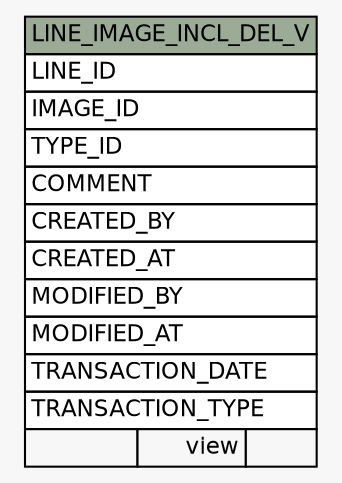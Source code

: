 // dot 2.38.0 on Windows 10 10.0
// SchemaSpy rev Unknown
digraph "LINE_IMAGE_INCL_DEL_V" {
  graph [
    rankdir="RL"
    bgcolor="#f7f7f7"
    nodesep="0.18"
    ranksep="0.46"
    fontname="Helvetica"
    fontsize="11"
  ];
  node [
    fontname="Helvetica"
    fontsize="11"
    shape="plaintext"
  ];
  edge [
    arrowsize="0.8"
  ];
  "LINE_IMAGE_INCL_DEL_V" [
    label=<
    <TABLE BORDER="0" CELLBORDER="1" CELLSPACING="0" BGCOLOR="#ffffff">
      <TR><TD COLSPAN="3" BGCOLOR="#9bab96" ALIGN="CENTER">LINE_IMAGE_INCL_DEL_V</TD></TR>
      <TR><TD PORT="LINE_ID" COLSPAN="3" ALIGN="LEFT">LINE_ID</TD></TR>
      <TR><TD PORT="IMAGE_ID" COLSPAN="3" ALIGN="LEFT">IMAGE_ID</TD></TR>
      <TR><TD PORT="TYPE_ID" COLSPAN="3" ALIGN="LEFT">TYPE_ID</TD></TR>
      <TR><TD PORT="COMMENT" COLSPAN="3" ALIGN="LEFT">COMMENT</TD></TR>
      <TR><TD PORT="CREATED_BY" COLSPAN="3" ALIGN="LEFT">CREATED_BY</TD></TR>
      <TR><TD PORT="CREATED_AT" COLSPAN="3" ALIGN="LEFT">CREATED_AT</TD></TR>
      <TR><TD PORT="MODIFIED_BY" COLSPAN="3" ALIGN="LEFT">MODIFIED_BY</TD></TR>
      <TR><TD PORT="MODIFIED_AT" COLSPAN="3" ALIGN="LEFT">MODIFIED_AT</TD></TR>
      <TR><TD PORT="TRANSACTION_DATE" COLSPAN="3" ALIGN="LEFT">TRANSACTION_DATE</TD></TR>
      <TR><TD PORT="TRANSACTION_TYPE" COLSPAN="3" ALIGN="LEFT">TRANSACTION_TYPE</TD></TR>
      <TR><TD ALIGN="LEFT" BGCOLOR="#f7f7f7">  </TD><TD ALIGN="RIGHT" BGCOLOR="#f7f7f7">view</TD><TD ALIGN="RIGHT" BGCOLOR="#f7f7f7">  </TD></TR>
    </TABLE>>
    URL="tables/LINE_IMAGE_INCL_DEL_V.html"
    tooltip="LINE_IMAGE_INCL_DEL_V"
  ];
}
